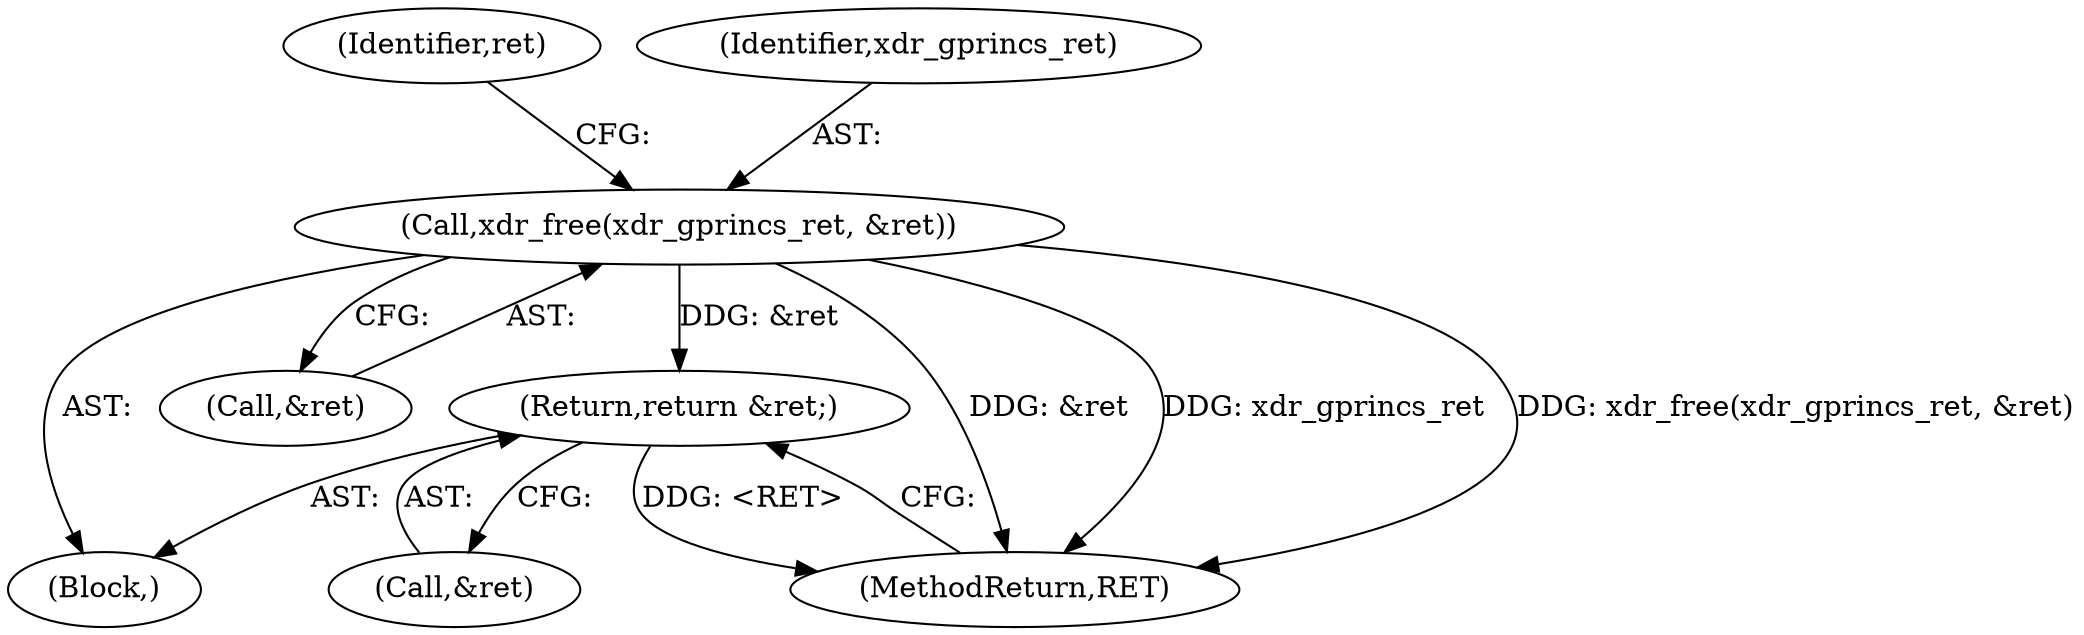 digraph "0_krb5_83ed75feba32e46f736fcce0d96a0445f29b96c2_11@API" {
"1000120" [label="(Call,xdr_free(xdr_gprincs_ret, &ret))"];
"1000277" [label="(Return,return &ret;)"];
"1000120" [label="(Call,xdr_free(xdr_gprincs_ret, &ret))"];
"1000127" [label="(Identifier,ret)"];
"1000122" [label="(Call,&ret)"];
"1000103" [label="(Block,)"];
"1000277" [label="(Return,return &ret;)"];
"1000121" [label="(Identifier,xdr_gprincs_ret)"];
"1000280" [label="(MethodReturn,RET)"];
"1000278" [label="(Call,&ret)"];
"1000120" -> "1000103"  [label="AST: "];
"1000120" -> "1000122"  [label="CFG: "];
"1000121" -> "1000120"  [label="AST: "];
"1000122" -> "1000120"  [label="AST: "];
"1000127" -> "1000120"  [label="CFG: "];
"1000120" -> "1000280"  [label="DDG: xdr_gprincs_ret"];
"1000120" -> "1000280"  [label="DDG: xdr_free(xdr_gprincs_ret, &ret)"];
"1000120" -> "1000280"  [label="DDG: &ret"];
"1000120" -> "1000277"  [label="DDG: &ret"];
"1000277" -> "1000103"  [label="AST: "];
"1000277" -> "1000278"  [label="CFG: "];
"1000278" -> "1000277"  [label="AST: "];
"1000280" -> "1000277"  [label="CFG: "];
"1000277" -> "1000280"  [label="DDG: <RET>"];
}
